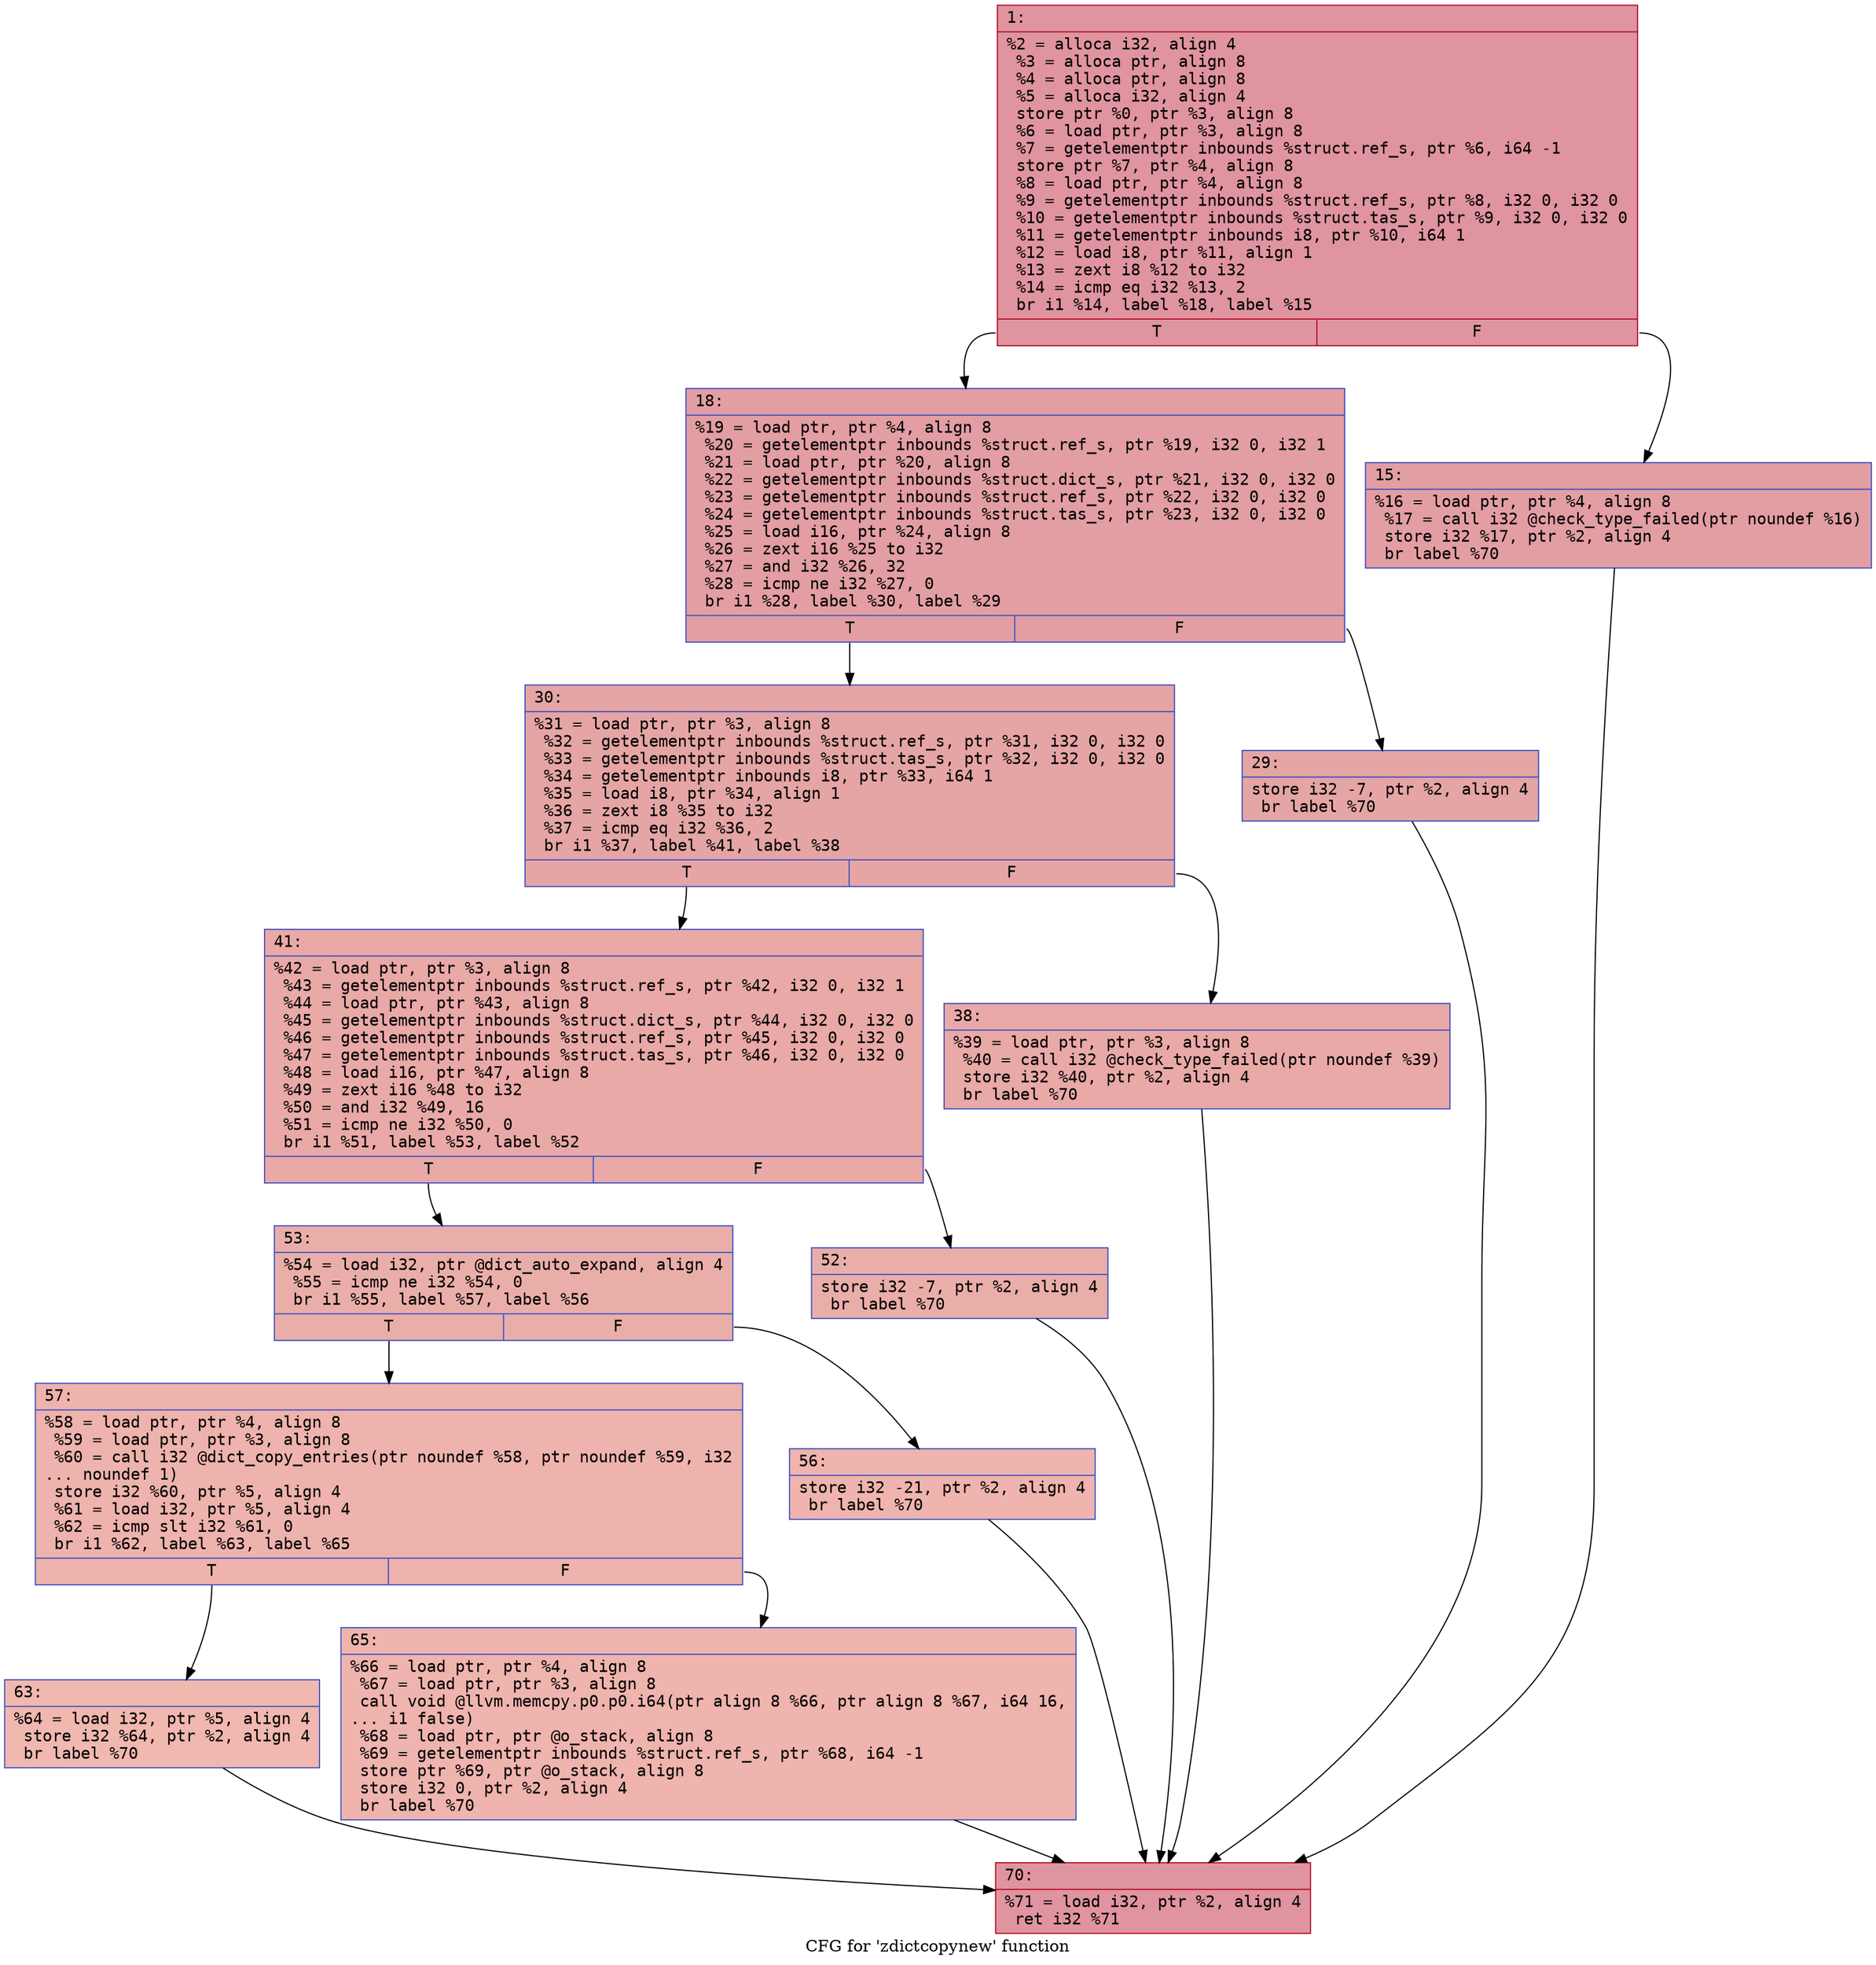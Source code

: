 digraph "CFG for 'zdictcopynew' function" {
	label="CFG for 'zdictcopynew' function";

	Node0x600003c01680 [shape=record,color="#b70d28ff", style=filled, fillcolor="#b70d2870" fontname="Courier",label="{1:\l|  %2 = alloca i32, align 4\l  %3 = alloca ptr, align 8\l  %4 = alloca ptr, align 8\l  %5 = alloca i32, align 4\l  store ptr %0, ptr %3, align 8\l  %6 = load ptr, ptr %3, align 8\l  %7 = getelementptr inbounds %struct.ref_s, ptr %6, i64 -1\l  store ptr %7, ptr %4, align 8\l  %8 = load ptr, ptr %4, align 8\l  %9 = getelementptr inbounds %struct.ref_s, ptr %8, i32 0, i32 0\l  %10 = getelementptr inbounds %struct.tas_s, ptr %9, i32 0, i32 0\l  %11 = getelementptr inbounds i8, ptr %10, i64 1\l  %12 = load i8, ptr %11, align 1\l  %13 = zext i8 %12 to i32\l  %14 = icmp eq i32 %13, 2\l  br i1 %14, label %18, label %15\l|{<s0>T|<s1>F}}"];
	Node0x600003c01680:s0 -> Node0x600003c01720[tooltip="1 -> 18\nProbability 50.00%" ];
	Node0x600003c01680:s1 -> Node0x600003c016d0[tooltip="1 -> 15\nProbability 50.00%" ];
	Node0x600003c016d0 [shape=record,color="#3d50c3ff", style=filled, fillcolor="#be242e70" fontname="Courier",label="{15:\l|  %16 = load ptr, ptr %4, align 8\l  %17 = call i32 @check_type_failed(ptr noundef %16)\l  store i32 %17, ptr %2, align 4\l  br label %70\l}"];
	Node0x600003c016d0 -> Node0x600003c01a90[tooltip="15 -> 70\nProbability 100.00%" ];
	Node0x600003c01720 [shape=record,color="#3d50c3ff", style=filled, fillcolor="#be242e70" fontname="Courier",label="{18:\l|  %19 = load ptr, ptr %4, align 8\l  %20 = getelementptr inbounds %struct.ref_s, ptr %19, i32 0, i32 1\l  %21 = load ptr, ptr %20, align 8\l  %22 = getelementptr inbounds %struct.dict_s, ptr %21, i32 0, i32 0\l  %23 = getelementptr inbounds %struct.ref_s, ptr %22, i32 0, i32 0\l  %24 = getelementptr inbounds %struct.tas_s, ptr %23, i32 0, i32 0\l  %25 = load i16, ptr %24, align 8\l  %26 = zext i16 %25 to i32\l  %27 = and i32 %26, 32\l  %28 = icmp ne i32 %27, 0\l  br i1 %28, label %30, label %29\l|{<s0>T|<s1>F}}"];
	Node0x600003c01720:s0 -> Node0x600003c017c0[tooltip="18 -> 30\nProbability 50.00%" ];
	Node0x600003c01720:s1 -> Node0x600003c01770[tooltip="18 -> 29\nProbability 50.00%" ];
	Node0x600003c01770 [shape=record,color="#3d50c3ff", style=filled, fillcolor="#c5333470" fontname="Courier",label="{29:\l|  store i32 -7, ptr %2, align 4\l  br label %70\l}"];
	Node0x600003c01770 -> Node0x600003c01a90[tooltip="29 -> 70\nProbability 100.00%" ];
	Node0x600003c017c0 [shape=record,color="#3d50c3ff", style=filled, fillcolor="#c5333470" fontname="Courier",label="{30:\l|  %31 = load ptr, ptr %3, align 8\l  %32 = getelementptr inbounds %struct.ref_s, ptr %31, i32 0, i32 0\l  %33 = getelementptr inbounds %struct.tas_s, ptr %32, i32 0, i32 0\l  %34 = getelementptr inbounds i8, ptr %33, i64 1\l  %35 = load i8, ptr %34, align 1\l  %36 = zext i8 %35 to i32\l  %37 = icmp eq i32 %36, 2\l  br i1 %37, label %41, label %38\l|{<s0>T|<s1>F}}"];
	Node0x600003c017c0:s0 -> Node0x600003c01860[tooltip="30 -> 41\nProbability 50.00%" ];
	Node0x600003c017c0:s1 -> Node0x600003c01810[tooltip="30 -> 38\nProbability 50.00%" ];
	Node0x600003c01810 [shape=record,color="#3d50c3ff", style=filled, fillcolor="#ca3b3770" fontname="Courier",label="{38:\l|  %39 = load ptr, ptr %3, align 8\l  %40 = call i32 @check_type_failed(ptr noundef %39)\l  store i32 %40, ptr %2, align 4\l  br label %70\l}"];
	Node0x600003c01810 -> Node0x600003c01a90[tooltip="38 -> 70\nProbability 100.00%" ];
	Node0x600003c01860 [shape=record,color="#3d50c3ff", style=filled, fillcolor="#ca3b3770" fontname="Courier",label="{41:\l|  %42 = load ptr, ptr %3, align 8\l  %43 = getelementptr inbounds %struct.ref_s, ptr %42, i32 0, i32 1\l  %44 = load ptr, ptr %43, align 8\l  %45 = getelementptr inbounds %struct.dict_s, ptr %44, i32 0, i32 0\l  %46 = getelementptr inbounds %struct.ref_s, ptr %45, i32 0, i32 0\l  %47 = getelementptr inbounds %struct.tas_s, ptr %46, i32 0, i32 0\l  %48 = load i16, ptr %47, align 8\l  %49 = zext i16 %48 to i32\l  %50 = and i32 %49, 16\l  %51 = icmp ne i32 %50, 0\l  br i1 %51, label %53, label %52\l|{<s0>T|<s1>F}}"];
	Node0x600003c01860:s0 -> Node0x600003c01900[tooltip="41 -> 53\nProbability 50.00%" ];
	Node0x600003c01860:s1 -> Node0x600003c018b0[tooltip="41 -> 52\nProbability 50.00%" ];
	Node0x600003c018b0 [shape=record,color="#3d50c3ff", style=filled, fillcolor="#d0473d70" fontname="Courier",label="{52:\l|  store i32 -7, ptr %2, align 4\l  br label %70\l}"];
	Node0x600003c018b0 -> Node0x600003c01a90[tooltip="52 -> 70\nProbability 100.00%" ];
	Node0x600003c01900 [shape=record,color="#3d50c3ff", style=filled, fillcolor="#d0473d70" fontname="Courier",label="{53:\l|  %54 = load i32, ptr @dict_auto_expand, align 4\l  %55 = icmp ne i32 %54, 0\l  br i1 %55, label %57, label %56\l|{<s0>T|<s1>F}}"];
	Node0x600003c01900:s0 -> Node0x600003c019a0[tooltip="53 -> 57\nProbability 62.50%" ];
	Node0x600003c01900:s1 -> Node0x600003c01950[tooltip="53 -> 56\nProbability 37.50%" ];
	Node0x600003c01950 [shape=record,color="#3d50c3ff", style=filled, fillcolor="#d8564670" fontname="Courier",label="{56:\l|  store i32 -21, ptr %2, align 4\l  br label %70\l}"];
	Node0x600003c01950 -> Node0x600003c01a90[tooltip="56 -> 70\nProbability 100.00%" ];
	Node0x600003c019a0 [shape=record,color="#3d50c3ff", style=filled, fillcolor="#d6524470" fontname="Courier",label="{57:\l|  %58 = load ptr, ptr %4, align 8\l  %59 = load ptr, ptr %3, align 8\l  %60 = call i32 @dict_copy_entries(ptr noundef %58, ptr noundef %59, i32\l... noundef 1)\l  store i32 %60, ptr %5, align 4\l  %61 = load i32, ptr %5, align 4\l  %62 = icmp slt i32 %61, 0\l  br i1 %62, label %63, label %65\l|{<s0>T|<s1>F}}"];
	Node0x600003c019a0:s0 -> Node0x600003c019f0[tooltip="57 -> 63\nProbability 37.50%" ];
	Node0x600003c019a0:s1 -> Node0x600003c01a40[tooltip="57 -> 65\nProbability 62.50%" ];
	Node0x600003c019f0 [shape=record,color="#3d50c3ff", style=filled, fillcolor="#dc5d4a70" fontname="Courier",label="{63:\l|  %64 = load i32, ptr %5, align 4\l  store i32 %64, ptr %2, align 4\l  br label %70\l}"];
	Node0x600003c019f0 -> Node0x600003c01a90[tooltip="63 -> 70\nProbability 100.00%" ];
	Node0x600003c01a40 [shape=record,color="#3d50c3ff", style=filled, fillcolor="#d8564670" fontname="Courier",label="{65:\l|  %66 = load ptr, ptr %4, align 8\l  %67 = load ptr, ptr %3, align 8\l  call void @llvm.memcpy.p0.p0.i64(ptr align 8 %66, ptr align 8 %67, i64 16,\l... i1 false)\l  %68 = load ptr, ptr @o_stack, align 8\l  %69 = getelementptr inbounds %struct.ref_s, ptr %68, i64 -1\l  store ptr %69, ptr @o_stack, align 8\l  store i32 0, ptr %2, align 4\l  br label %70\l}"];
	Node0x600003c01a40 -> Node0x600003c01a90[tooltip="65 -> 70\nProbability 100.00%" ];
	Node0x600003c01a90 [shape=record,color="#b70d28ff", style=filled, fillcolor="#b70d2870" fontname="Courier",label="{70:\l|  %71 = load i32, ptr %2, align 4\l  ret i32 %71\l}"];
}
